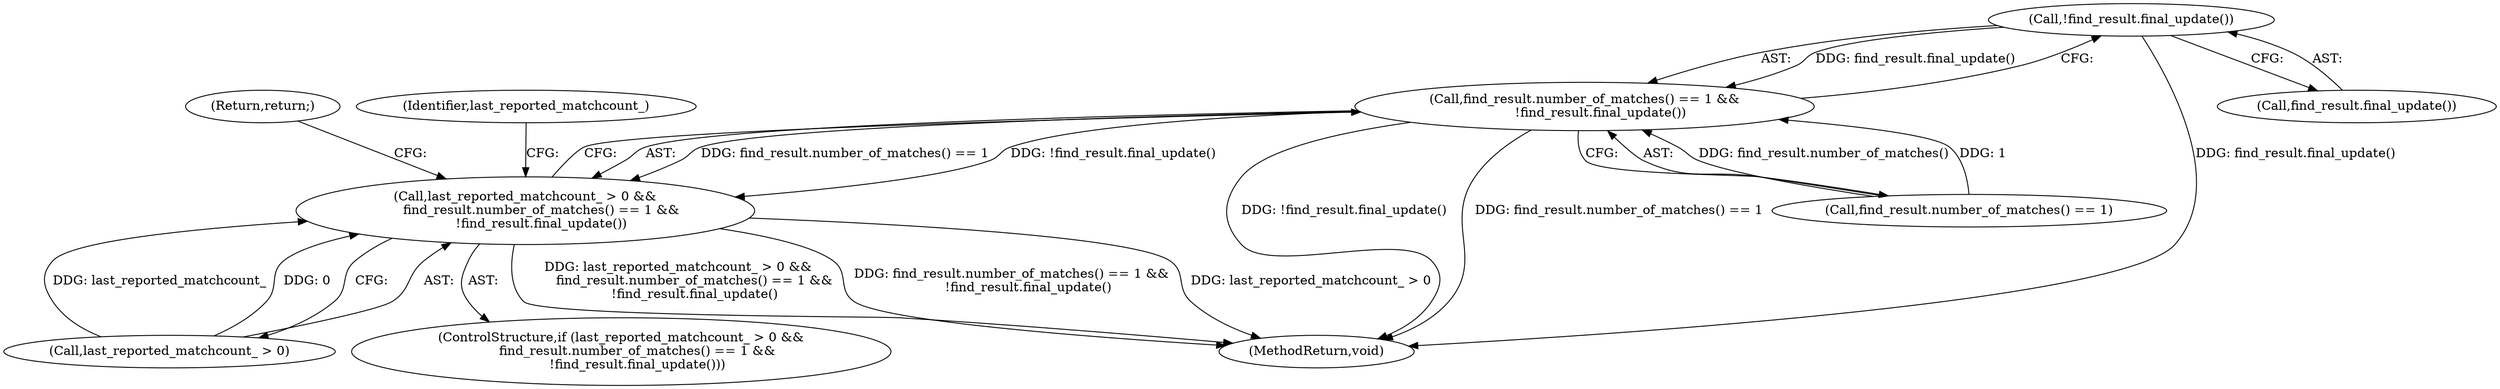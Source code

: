 digraph "0_Chrome_c90c6ca59378d7e86d1a2f28fe96bada35df1508_6@API" {
"1000126" [label="(Call,!find_result.final_update())"];
"1000122" [label="(Call,find_result.number_of_matches() == 1 &&\n        !find_result.final_update())"];
"1000118" [label="(Call,last_reported_matchcount_ > 0 &&\n        find_result.number_of_matches() == 1 &&\n        !find_result.final_update())"];
"1000126" [label="(Call,!find_result.final_update())"];
"1000117" [label="(ControlStructure,if (last_reported_matchcount_ > 0 &&\n        find_result.number_of_matches() == 1 &&\n        !find_result.final_update()))"];
"1000127" [label="(Call,find_result.final_update())"];
"1000128" [label="(Return,return;)"];
"1000122" [label="(Call,find_result.number_of_matches() == 1 &&\n        !find_result.final_update())"];
"1000119" [label="(Call,last_reported_matchcount_ > 0)"];
"1000118" [label="(Call,last_reported_matchcount_ > 0 &&\n        find_result.number_of_matches() == 1 &&\n        !find_result.final_update())"];
"1000123" [label="(Call,find_result.number_of_matches() == 1)"];
"1000135" [label="(MethodReturn,void)"];
"1000130" [label="(Identifier,last_reported_matchcount_)"];
"1000126" -> "1000122"  [label="AST: "];
"1000126" -> "1000127"  [label="CFG: "];
"1000127" -> "1000126"  [label="AST: "];
"1000122" -> "1000126"  [label="CFG: "];
"1000126" -> "1000135"  [label="DDG: find_result.final_update()"];
"1000126" -> "1000122"  [label="DDG: find_result.final_update()"];
"1000122" -> "1000118"  [label="AST: "];
"1000122" -> "1000123"  [label="CFG: "];
"1000123" -> "1000122"  [label="AST: "];
"1000118" -> "1000122"  [label="CFG: "];
"1000122" -> "1000135"  [label="DDG: !find_result.final_update()"];
"1000122" -> "1000135"  [label="DDG: find_result.number_of_matches() == 1"];
"1000122" -> "1000118"  [label="DDG: find_result.number_of_matches() == 1"];
"1000122" -> "1000118"  [label="DDG: !find_result.final_update()"];
"1000123" -> "1000122"  [label="DDG: find_result.number_of_matches()"];
"1000123" -> "1000122"  [label="DDG: 1"];
"1000118" -> "1000117"  [label="AST: "];
"1000118" -> "1000119"  [label="CFG: "];
"1000119" -> "1000118"  [label="AST: "];
"1000128" -> "1000118"  [label="CFG: "];
"1000130" -> "1000118"  [label="CFG: "];
"1000118" -> "1000135"  [label="DDG: last_reported_matchcount_ > 0 &&\n        find_result.number_of_matches() == 1 &&\n        !find_result.final_update()"];
"1000118" -> "1000135"  [label="DDG: find_result.number_of_matches() == 1 &&\n        !find_result.final_update()"];
"1000118" -> "1000135"  [label="DDG: last_reported_matchcount_ > 0"];
"1000119" -> "1000118"  [label="DDG: last_reported_matchcount_"];
"1000119" -> "1000118"  [label="DDG: 0"];
}
